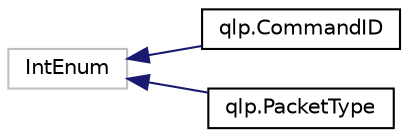 digraph "Graphical Class Hierarchy"
{
 // LATEX_PDF_SIZE
  edge [fontname="Helvetica",fontsize="10",labelfontname="Helvetica",labelfontsize="10"];
  node [fontname="Helvetica",fontsize="10",shape=record];
  rankdir="LR";
  Node13 [label="IntEnum",height=0.2,width=0.4,color="grey75", fillcolor="white", style="filled",tooltip=" "];
  Node13 -> Node0 [dir="back",color="midnightblue",fontsize="10",style="solid",fontname="Helvetica"];
  Node0 [label="qlp.CommandID",height=0.2,width=0.4,color="black", fillcolor="white", style="filled",URL="$classqlp_1_1CommandID.html",tooltip=" "];
  Node13 -> Node15 [dir="back",color="midnightblue",fontsize="10",style="solid",fontname="Helvetica"];
  Node15 [label="qlp.PacketType",height=0.2,width=0.4,color="black", fillcolor="white", style="filled",URL="$classqlp_1_1PacketType.html",tooltip=" "];
}

